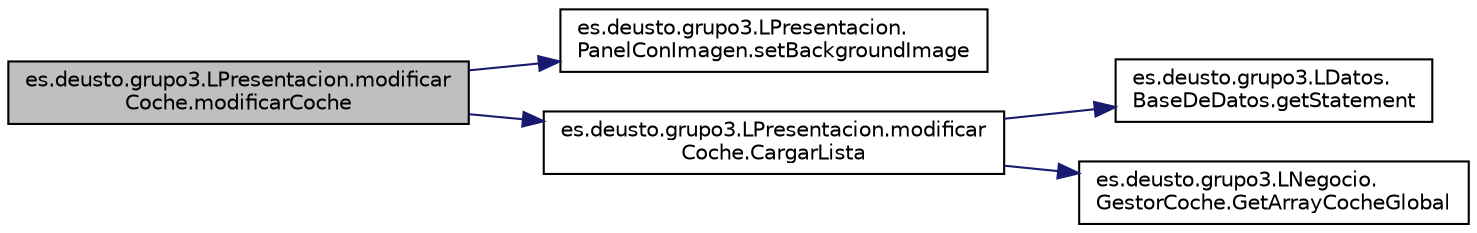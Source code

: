 digraph "es.deusto.grupo3.LPresentacion.modificarCoche.modificarCoche"
{
  edge [fontname="Helvetica",fontsize="10",labelfontname="Helvetica",labelfontsize="10"];
  node [fontname="Helvetica",fontsize="10",shape=record];
  rankdir="LR";
  Node0 [label="es.deusto.grupo3.LPresentacion.modificar\lCoche.modificarCoche",height=0.2,width=0.4,color="black", fillcolor="grey75", style="filled", fontcolor="black"];
  Node0 -> Node1 [color="midnightblue",fontsize="10",style="solid",fontname="Helvetica"];
  Node1 [label="es.deusto.grupo3.LPresentacion.\lPanelConImagen.setBackgroundImage",height=0.2,width=0.4,color="black", fillcolor="white", style="filled",URL="$classes_1_1deusto_1_1grupo3_1_1_l_presentacion_1_1_panel_con_imagen.html#ab3772929185a00e0461be8ee081f2a40"];
  Node0 -> Node2 [color="midnightblue",fontsize="10",style="solid",fontname="Helvetica"];
  Node2 [label="es.deusto.grupo3.LPresentacion.modificar\lCoche.CargarLista",height=0.2,width=0.4,color="black", fillcolor="white", style="filled",URL="$classes_1_1deusto_1_1grupo3_1_1_l_presentacion_1_1modificar_coche.html#a2723ce9da99a1d7a63f4e48b53f6313b"];
  Node2 -> Node3 [color="midnightblue",fontsize="10",style="solid",fontname="Helvetica"];
  Node3 [label="es.deusto.grupo3.LDatos.\lBaseDeDatos.getStatement",height=0.2,width=0.4,color="black", fillcolor="white", style="filled",URL="$classes_1_1deusto_1_1grupo3_1_1_l_datos_1_1_base_de_datos.html#a9657b1feb4c9852ab9d5f438239cb7b4"];
  Node2 -> Node4 [color="midnightblue",fontsize="10",style="solid",fontname="Helvetica"];
  Node4 [label="es.deusto.grupo3.LNegocio.\lGestorCoche.GetArrayCocheGlobal",height=0.2,width=0.4,color="black", fillcolor="white", style="filled",URL="$classes_1_1deusto_1_1grupo3_1_1_l_negocio_1_1_gestor_coche.html#a041b29853e93b3e53a0b90c771c3a77c"];
}
